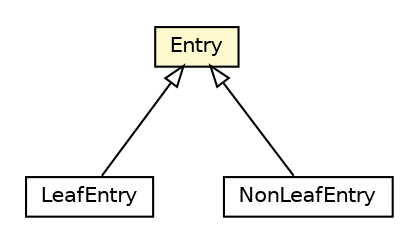 #!/usr/local/bin/dot
#
# Class diagram 
# Generated by UMLGraph version R5_6-24-gf6e263 (http://www.umlgraph.org/)
#

digraph G {
	edge [fontname="Helvetica",fontsize=10,labelfontname="Helvetica",labelfontsize=10];
	node [fontname="Helvetica",fontsize=10,shape=plaintext];
	nodesep=0.25;
	ranksep=0.5;
	// com.orientechnologies.orient.core.storage.index.sbtree.multivalue.v2.CellBTreeMultiValueV2Bucket.Entry
	c948287 [label=<<table title="com.orientechnologies.orient.core.storage.index.sbtree.multivalue.v2.CellBTreeMultiValueV2Bucket.Entry" border="0" cellborder="1" cellspacing="0" cellpadding="2" port="p" bgcolor="lemonChiffon" href="./CellBTreeMultiValueV2Bucket.Entry.html">
		<tr><td><table border="0" cellspacing="0" cellpadding="1">
<tr><td align="center" balign="center"> Entry </td></tr>
		</table></td></tr>
		</table>>, URL="./CellBTreeMultiValueV2Bucket.Entry.html", fontname="Helvetica", fontcolor="black", fontsize=10.0];
	// com.orientechnologies.orient.core.storage.index.sbtree.multivalue.v2.CellBTreeMultiValueV2Bucket.LeafEntry
	c948288 [label=<<table title="com.orientechnologies.orient.core.storage.index.sbtree.multivalue.v2.CellBTreeMultiValueV2Bucket.LeafEntry" border="0" cellborder="1" cellspacing="0" cellpadding="2" port="p" href="./CellBTreeMultiValueV2Bucket.LeafEntry.html">
		<tr><td><table border="0" cellspacing="0" cellpadding="1">
<tr><td align="center" balign="center"> LeafEntry </td></tr>
		</table></td></tr>
		</table>>, URL="./CellBTreeMultiValueV2Bucket.LeafEntry.html", fontname="Helvetica", fontcolor="black", fontsize=10.0];
	// com.orientechnologies.orient.core.storage.index.sbtree.multivalue.v2.CellBTreeMultiValueV2Bucket.NonLeafEntry
	c948289 [label=<<table title="com.orientechnologies.orient.core.storage.index.sbtree.multivalue.v2.CellBTreeMultiValueV2Bucket.NonLeafEntry" border="0" cellborder="1" cellspacing="0" cellpadding="2" port="p" href="./CellBTreeMultiValueV2Bucket.NonLeafEntry.html">
		<tr><td><table border="0" cellspacing="0" cellpadding="1">
<tr><td align="center" balign="center"> NonLeafEntry </td></tr>
		</table></td></tr>
		</table>>, URL="./CellBTreeMultiValueV2Bucket.NonLeafEntry.html", fontname="Helvetica", fontcolor="black", fontsize=10.0];
	//com.orientechnologies.orient.core.storage.index.sbtree.multivalue.v2.CellBTreeMultiValueV2Bucket.LeafEntry extends com.orientechnologies.orient.core.storage.index.sbtree.multivalue.v2.CellBTreeMultiValueV2Bucket.Entry
	c948287:p -> c948288:p [dir=back,arrowtail=empty];
	//com.orientechnologies.orient.core.storage.index.sbtree.multivalue.v2.CellBTreeMultiValueV2Bucket.NonLeafEntry extends com.orientechnologies.orient.core.storage.index.sbtree.multivalue.v2.CellBTreeMultiValueV2Bucket.Entry
	c948287:p -> c948289:p [dir=back,arrowtail=empty];
}

